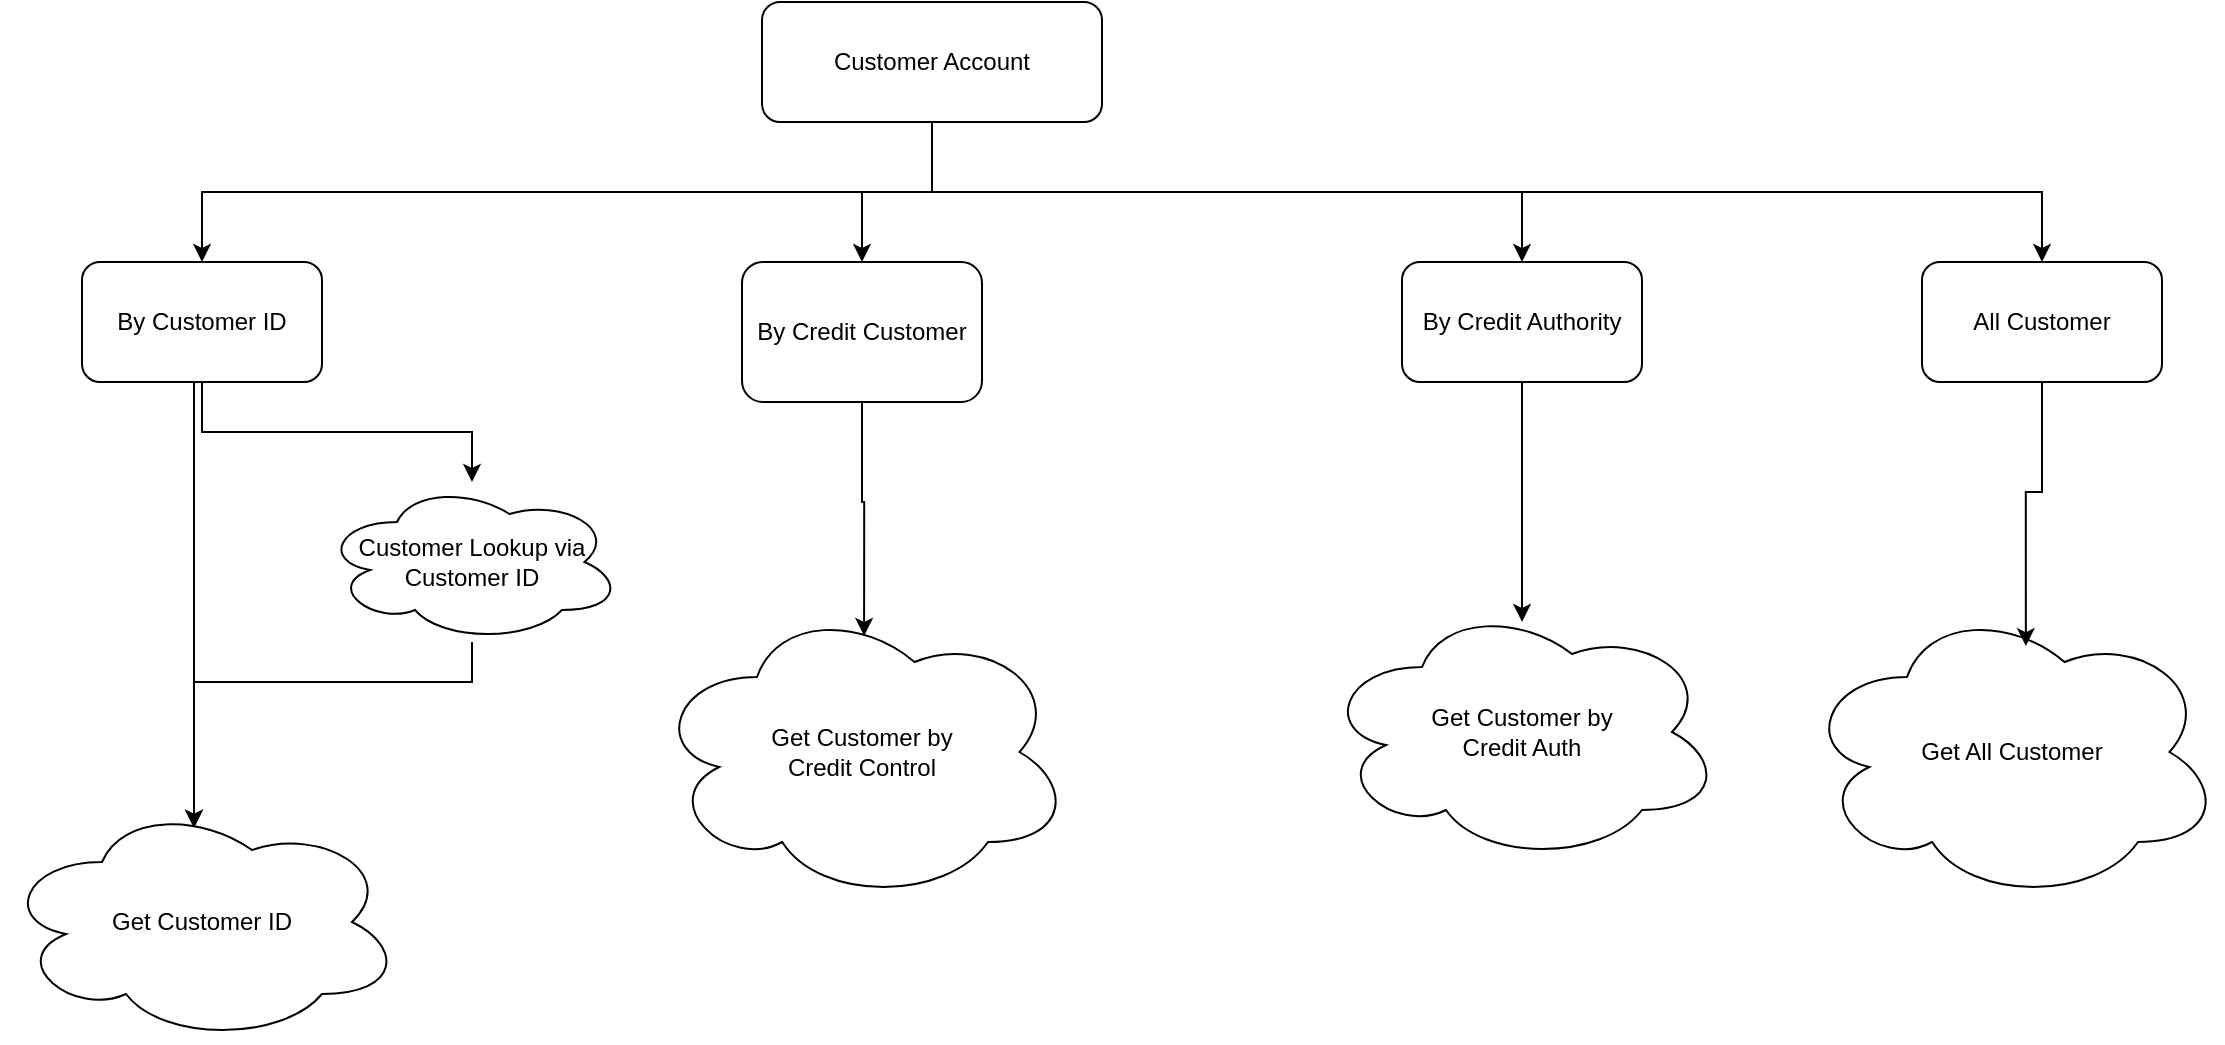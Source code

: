 <mxfile version="26.0.4">
  <diagram name="Page-1" id="kG_FBuN2hUhvBkDVuRg0">
    <mxGraphModel dx="1426" dy="783" grid="1" gridSize="10" guides="1" tooltips="1" connect="1" arrows="1" fold="1" page="1" pageScale="1" pageWidth="1700" pageHeight="1100" math="0" shadow="0">
      <root>
        <mxCell id="0" />
        <mxCell id="1" parent="0" />
        <mxCell id="UDx6uojyUzYq42GVyFvS-1" style="edgeStyle=orthogonalEdgeStyle;rounded=0;orthogonalLoop=1;jettySize=auto;html=1;exitX=0.5;exitY=1;exitDx=0;exitDy=0;" parent="1" source="UDx6uojyUzYq42GVyFvS-5" target="UDx6uojyUzYq42GVyFvS-8" edge="1">
          <mxGeometry relative="1" as="geometry" />
        </mxCell>
        <mxCell id="UDx6uojyUzYq42GVyFvS-2" style="edgeStyle=orthogonalEdgeStyle;rounded=0;orthogonalLoop=1;jettySize=auto;html=1;exitX=0.5;exitY=1;exitDx=0;exitDy=0;" parent="1" source="UDx6uojyUzYq42GVyFvS-5" target="UDx6uojyUzYq42GVyFvS-9" edge="1">
          <mxGeometry relative="1" as="geometry" />
        </mxCell>
        <mxCell id="UDx6uojyUzYq42GVyFvS-3" style="edgeStyle=orthogonalEdgeStyle;rounded=0;orthogonalLoop=1;jettySize=auto;html=1;exitX=0.5;exitY=1;exitDx=0;exitDy=0;" parent="1" source="UDx6uojyUzYq42GVyFvS-5" target="UDx6uojyUzYq42GVyFvS-10" edge="1">
          <mxGeometry relative="1" as="geometry" />
        </mxCell>
        <mxCell id="UDx6uojyUzYq42GVyFvS-4" style="edgeStyle=orthogonalEdgeStyle;rounded=0;orthogonalLoop=1;jettySize=auto;html=1;exitX=0.5;exitY=1;exitDx=0;exitDy=0;" parent="1" source="UDx6uojyUzYq42GVyFvS-5" target="UDx6uojyUzYq42GVyFvS-11" edge="1">
          <mxGeometry relative="1" as="geometry" />
        </mxCell>
        <mxCell id="UDx6uojyUzYq42GVyFvS-5" value="Customer Account" style="rounded=1;whiteSpace=wrap;html=1;" parent="1" vertex="1">
          <mxGeometry x="530" y="40" width="170" height="60" as="geometry" />
        </mxCell>
        <mxCell id="UDx6uojyUzYq42GVyFvS-6" style="edgeStyle=orthogonalEdgeStyle;rounded=0;orthogonalLoop=1;jettySize=auto;html=1;exitX=0.5;exitY=1;exitDx=0;exitDy=0;" parent="1" source="UDx6uojyUzYq42GVyFvS-8" target="UDx6uojyUzYq42GVyFvS-13" edge="1">
          <mxGeometry relative="1" as="geometry" />
        </mxCell>
        <mxCell id="UDx6uojyUzYq42GVyFvS-7" style="edgeStyle=orthogonalEdgeStyle;rounded=0;orthogonalLoop=1;jettySize=auto;html=1;exitX=0.5;exitY=1;exitDx=0;exitDy=0;entryX=0.48;entryY=0.107;entryDx=0;entryDy=0;entryPerimeter=0;" parent="1" source="UDx6uojyUzYq42GVyFvS-8" target="UDx6uojyUzYq42GVyFvS-14" edge="1">
          <mxGeometry relative="1" as="geometry">
            <Array as="points">
              <mxPoint x="246" y="230" />
            </Array>
          </mxGeometry>
        </mxCell>
        <mxCell id="UDx6uojyUzYq42GVyFvS-8" value="By Customer ID" style="rounded=1;whiteSpace=wrap;html=1;" parent="1" vertex="1">
          <mxGeometry x="190" y="170" width="120" height="60" as="geometry" />
        </mxCell>
        <mxCell id="UDx6uojyUzYq42GVyFvS-9" value="By Credit Customer" style="rounded=1;whiteSpace=wrap;html=1;" parent="1" vertex="1">
          <mxGeometry x="520" y="170" width="120" height="70" as="geometry" />
        </mxCell>
        <mxCell id="UDx6uojyUzYq42GVyFvS-10" value="By Credit Authority" style="rounded=1;whiteSpace=wrap;html=1;" parent="1" vertex="1">
          <mxGeometry x="850" y="170" width="120" height="60" as="geometry" />
        </mxCell>
        <mxCell id="UDx6uojyUzYq42GVyFvS-11" value="All Customer" style="rounded=1;whiteSpace=wrap;html=1;" parent="1" vertex="1">
          <mxGeometry x="1110" y="170" width="120" height="60" as="geometry" />
        </mxCell>
        <mxCell id="UDx6uojyUzYq42GVyFvS-12" style="edgeStyle=orthogonalEdgeStyle;rounded=0;orthogonalLoop=1;jettySize=auto;html=1;entryX=0.48;entryY=0.108;entryDx=0;entryDy=0;entryPerimeter=0;" parent="1" source="UDx6uojyUzYq42GVyFvS-13" target="UDx6uojyUzYq42GVyFvS-14" edge="1">
          <mxGeometry relative="1" as="geometry">
            <mxPoint x="230" y="460" as="targetPoint" />
            <Array as="points">
              <mxPoint x="385" y="380" />
              <mxPoint x="246" y="380" />
            </Array>
          </mxGeometry>
        </mxCell>
        <mxCell id="UDx6uojyUzYq42GVyFvS-13" value="Customer Lookup via Customer ID" style="ellipse;shape=cloud;whiteSpace=wrap;html=1;" parent="1" vertex="1">
          <mxGeometry x="310" y="280" width="150" height="80" as="geometry" />
        </mxCell>
        <UserObject label="Get Customer ID" link="https://viewer.diagrams.net/?tags=%7B%7D&amp;lightbox=1&amp;highlight=0000ff&amp;edit=_blank&amp;layers=1&amp;nav=1&amp;title=Get_Customer_Info.drawio#Uhttps%3A%2F%2Fraw.githubusercontent.com%2Feme-invera%2FCustomer_Maintenance%2Fmain%2FGet_Customer_Info.drawio" id="UDx6uojyUzYq42GVyFvS-14">
          <mxCell style="ellipse;shape=cloud;whiteSpace=wrap;html=1;" parent="1" vertex="1">
            <mxGeometry x="150" y="440" width="200" height="120" as="geometry" />
          </mxCell>
        </UserObject>
        <UserObject label="Get Customer by &lt;br&gt;Credit Control" link="https://viewer.diagrams.net/?tags=%7B%7D&amp;lightbox=1&amp;highlight=0000ff&amp;edit=_blank&amp;layers=1&amp;nav=1&amp;title=Get_Customer_by_Credit_Ctl.drawio#Uhttps%3A%2F%2Fraw.githubusercontent.com%2Feme-invera%2FCustomer_Maintenance%2Fmain%2FGet_Customer_by_Credit_Ctl.drawio" id="D4cSTHeU-V22fXWQ750U-1">
          <mxCell style="ellipse;shape=cloud;whiteSpace=wrap;html=1;" parent="1" vertex="1">
            <mxGeometry x="475" y="340" width="210" height="150" as="geometry" />
          </mxCell>
        </UserObject>
        <mxCell id="D4cSTHeU-V22fXWQ750U-2" style="edgeStyle=orthogonalEdgeStyle;rounded=0;orthogonalLoop=1;jettySize=auto;html=1;exitX=0.5;exitY=1;exitDx=0;exitDy=0;entryX=0.505;entryY=0.113;entryDx=0;entryDy=0;entryPerimeter=0;" parent="1" source="UDx6uojyUzYq42GVyFvS-9" target="D4cSTHeU-V22fXWQ750U-1" edge="1">
          <mxGeometry relative="1" as="geometry" />
        </mxCell>
        <mxCell id="D4cSTHeU-V22fXWQ750U-4" style="edgeStyle=orthogonalEdgeStyle;rounded=0;orthogonalLoop=1;jettySize=auto;html=1;exitX=0.5;exitY=1;exitDx=0;exitDy=0;entryX=0.5;entryY=0.133;entryDx=0;entryDy=0;entryPerimeter=0;" parent="1" source="UDx6uojyUzYq42GVyFvS-10" edge="1">
          <mxGeometry relative="1" as="geometry">
            <mxPoint x="910" y="349.95" as="targetPoint" />
          </mxGeometry>
        </mxCell>
        <mxCell id="D4cSTHeU-V22fXWQ750U-5" value="Get All Customer" style="ellipse;shape=cloud;whiteSpace=wrap;html=1;" parent="1" vertex="1">
          <mxGeometry x="1050" y="340" width="210" height="150" as="geometry" />
        </mxCell>
        <mxCell id="D4cSTHeU-V22fXWQ750U-6" style="edgeStyle=orthogonalEdgeStyle;rounded=0;orthogonalLoop=1;jettySize=auto;html=1;exitX=0.5;exitY=1;exitDx=0;exitDy=0;entryX=0.533;entryY=0.147;entryDx=0;entryDy=0;entryPerimeter=0;" parent="1" source="UDx6uojyUzYq42GVyFvS-11" target="D4cSTHeU-V22fXWQ750U-5" edge="1">
          <mxGeometry relative="1" as="geometry" />
        </mxCell>
        <UserObject label="Get Customer by&lt;br&gt;Credit Auth" link="https://viewer.diagrams.net/?tags=%7B%7D&amp;lightbox=1&amp;highlight=0000ff&amp;edit=_blank&amp;layers=1&amp;nav=1&amp;title=Get_Customer_Id_by_Credit_Authority.drawio#Uhttps%3A%2F%2Fraw.githubusercontent.com%2Feme-invera%2FCustomer_Maintenance%2Fmain%2FGet_Customer_Id_by_Credit_Authority.drawio" id="06SlPxcYGy8qTjTvS0u--1">
          <mxCell style="ellipse;shape=cloud;whiteSpace=wrap;html=1;" vertex="1" parent="1">
            <mxGeometry x="810" y="340" width="200" height="130" as="geometry" />
          </mxCell>
        </UserObject>
      </root>
    </mxGraphModel>
  </diagram>
</mxfile>
